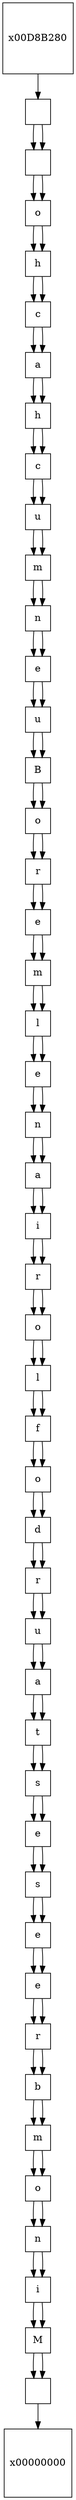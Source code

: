 digraph{
node[shape = square];
x00D88440[label ="
"];
x00D88440 ->x00000000;
x00D887C0 ->x00D88440;
x00D887C0[label ="M"];
x00D887C0 ->x00D88440;
x00D88380 ->x00D887C0;
x00D88380[label ="i"];
x00D88380 ->x00D887C0;
x00D88980 ->x00D88380;
x00D88980[label ="n"];
x00D88980 ->x00D88380;
x00D88800 ->x00D88980;
x00D88800[label ="o"];
x00D88800 ->x00D88980;
x00D88500 ->x00D88800;
x00D88500[label ="m"];
x00D88500 ->x00D88800;
x00D886C0 ->x00D88500;
x00D886C0[label ="b"];
x00D886C0 ->x00D88500;
x00D88840 ->x00D886C0;
x00D88840[label ="r"];
x00D88840 ->x00D886C0;
x00D88540 ->x00D88840;
x00D88540[label ="e"];
x00D88540 ->x00D88840;
x00D88580 ->x00D88540;
x00D88580[label ="e"];
x00D88580 ->x00D88540;
x00D88880 ->x00D88580;
x00D88880[label ="s"];
x00D88880 ->x00D88580;
x00D88480 ->x00D88880;
x00D88480[label ="e"];
x00D88480 ->x00D88880;
x00D88300 ->x00D88480;
x00D88300[label ="s"];
x00D88300 ->x00D88480;
x00D883C0 ->x00D88300;
x00D883C0[label ="t"];
x00D883C0 ->x00D88300;
x00D88400 ->x00D883C0;
x00D88400[label ="a"];
x00D88400 ->x00D883C0;
x00D88A00 ->x00D88400;
x00D88A00[label ="u"];
x00D88A00 ->x00D88400;
x00D88280 ->x00D88A00;
x00D88280[label ="r"];
x00D88280 ->x00D88A00;
x00D885C0 ->x00D88280;
x00D885C0[label ="d"];
x00D885C0 ->x00D88280;
x00D88740 ->x00D885C0;
x00D88740[label ="o"];
x00D88740 ->x00D885C0;
x00D88600 ->x00D88740;
x00D88600[label ="f"];
x00D88600 ->x00D88740;
x00D88700 ->x00D88600;
x00D88700[label ="l"];
x00D88700 ->x00D88600;
x00D88640 ->x00D88700;
x00D88640[label ="o"];
x00D88640 ->x00D88700;
x00D88780 ->x00D88640;
x00D88780[label ="r"];
x00D88780 ->x00D88640;
x00D889C0 ->x00D88780;
x00D889C0[label ="i"];
x00D889C0 ->x00D88780;
x00D888C0 ->x00D889C0;
x00D888C0[label ="a"];
x00D888C0 ->x00D889C0;
x00D88240 ->x00D888C0;
x00D88240[label ="n"];
x00D88240 ->x00D888C0;
x00D88900 ->x00D88240;
x00D88900[label ="e"];
x00D88900 ->x00D88240;
x00D882C0 ->x00D88900;
x00D882C0[label ="l"];
x00D882C0 ->x00D88900;
x00D88340 ->x00D882C0;
x00D88340[label ="m"];
x00D88340 ->x00D882C0;
x00D884C0 ->x00D88340;
x00D884C0[label ="e"];
x00D884C0 ->x00D88340;
x00D88680 ->x00D884C0;
x00D88680[label ="r"];
x00D88680 ->x00D884C0;
x00D8B900 ->x00D88680;
x00D8B900[label ="o"];
x00D8B900 ->x00D88680;
x00D8B2C0 ->x00D8B900;
x00D8B2C0[label ="B"];
x00D8B2C0 ->x00D8B900;
x00D8B400 ->x00D8B2C0;
x00D8B400[label ="u"];
x00D8B400 ->x00D8B2C0;
x00D8B700 ->x00D8B400;
x00D8B700[label ="e"];
x00D8B700 ->x00D8B400;
x00D8B540 ->x00D8B700;
x00D8B540[label ="n"];
x00D8B540 ->x00D8B700;
x00D8B300 ->x00D8B540;
x00D8B300[label ="m"];
x00D8B300 ->x00D8B540;
x00D8B5C0 ->x00D8B300;
x00D8B5C0[label ="u"];
x00D8B5C0 ->x00D8B300;
x00D8B8C0 ->x00D8B5C0;
x00D8B8C0[label ="c"];
x00D8B8C0 ->x00D8B5C0;
x00D8B440 ->x00D8B8C0;
x00D8B440[label ="h"];
x00D8B440 ->x00D8B8C0;
x00D8B940 ->x00D8B440;
x00D8B940[label ="a"];
x00D8B940 ->x00D8B440;
x00D8B640 ->x00D8B940;
x00D8B640[label ="c"];
x00D8B640 ->x00D8B940;
x00D8BA00 ->x00D8B640;
x00D8BA00[label ="h"];
x00D8BA00 ->x00D8B640;
x00D8B4C0 ->x00D8BA00;
x00D8B4C0[label ="o"];
x00D8B4C0 ->x00D8BA00;
x00D8B7C0 ->x00D8B4C0;
x00D8B7C0[label ="
"];
x00D8B7C0 ->x00D8B4C0;
x00D8B980 ->x00D8B7C0;
x00D8B980[label ="
"];
x00D8B980 ->x00D8B7C0;
x00D8B280 ->x00D8B980;
}
